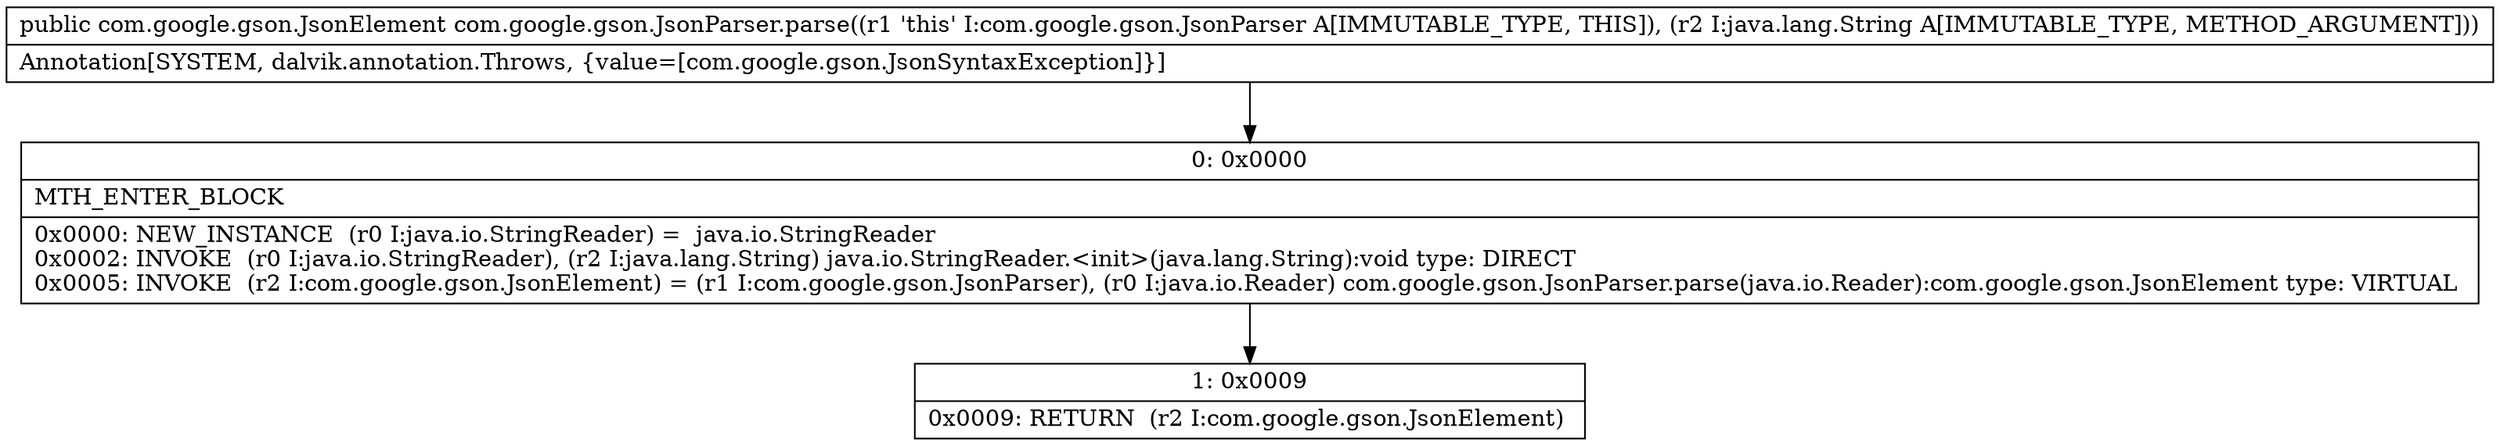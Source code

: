 digraph "CFG forcom.google.gson.JsonParser.parse(Ljava\/lang\/String;)Lcom\/google\/gson\/JsonElement;" {
Node_0 [shape=record,label="{0\:\ 0x0000|MTH_ENTER_BLOCK\l|0x0000: NEW_INSTANCE  (r0 I:java.io.StringReader) =  java.io.StringReader \l0x0002: INVOKE  (r0 I:java.io.StringReader), (r2 I:java.lang.String) java.io.StringReader.\<init\>(java.lang.String):void type: DIRECT \l0x0005: INVOKE  (r2 I:com.google.gson.JsonElement) = (r1 I:com.google.gson.JsonParser), (r0 I:java.io.Reader) com.google.gson.JsonParser.parse(java.io.Reader):com.google.gson.JsonElement type: VIRTUAL \l}"];
Node_1 [shape=record,label="{1\:\ 0x0009|0x0009: RETURN  (r2 I:com.google.gson.JsonElement) \l}"];
MethodNode[shape=record,label="{public com.google.gson.JsonElement com.google.gson.JsonParser.parse((r1 'this' I:com.google.gson.JsonParser A[IMMUTABLE_TYPE, THIS]), (r2 I:java.lang.String A[IMMUTABLE_TYPE, METHOD_ARGUMENT]))  | Annotation[SYSTEM, dalvik.annotation.Throws, \{value=[com.google.gson.JsonSyntaxException]\}]\l}"];
MethodNode -> Node_0;
Node_0 -> Node_1;
}

